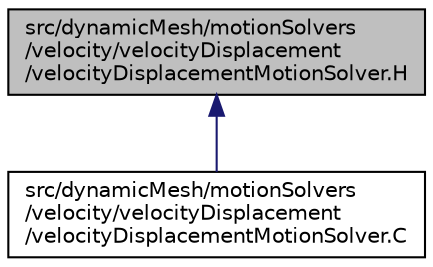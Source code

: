 digraph "src/dynamicMesh/motionSolvers/velocity/velocityDisplacement/velocityDisplacementMotionSolver.H"
{
  bgcolor="transparent";
  edge [fontname="Helvetica",fontsize="10",labelfontname="Helvetica",labelfontsize="10"];
  node [fontname="Helvetica",fontsize="10",shape=record];
  Node1 [label="src/dynamicMesh/motionSolvers\l/velocity/velocityDisplacement\l/velocityDisplacementMotionSolver.H",height=0.2,width=0.4,color="black", fillcolor="grey75", style="filled" fontcolor="black"];
  Node1 -> Node2 [dir="back",color="midnightblue",fontsize="10",style="solid",fontname="Helvetica"];
  Node2 [label="src/dynamicMesh/motionSolvers\l/velocity/velocityDisplacement\l/velocityDisplacementMotionSolver.C",height=0.2,width=0.4,color="black",URL="$velocityDisplacementMotionSolver_8C.html"];
}
